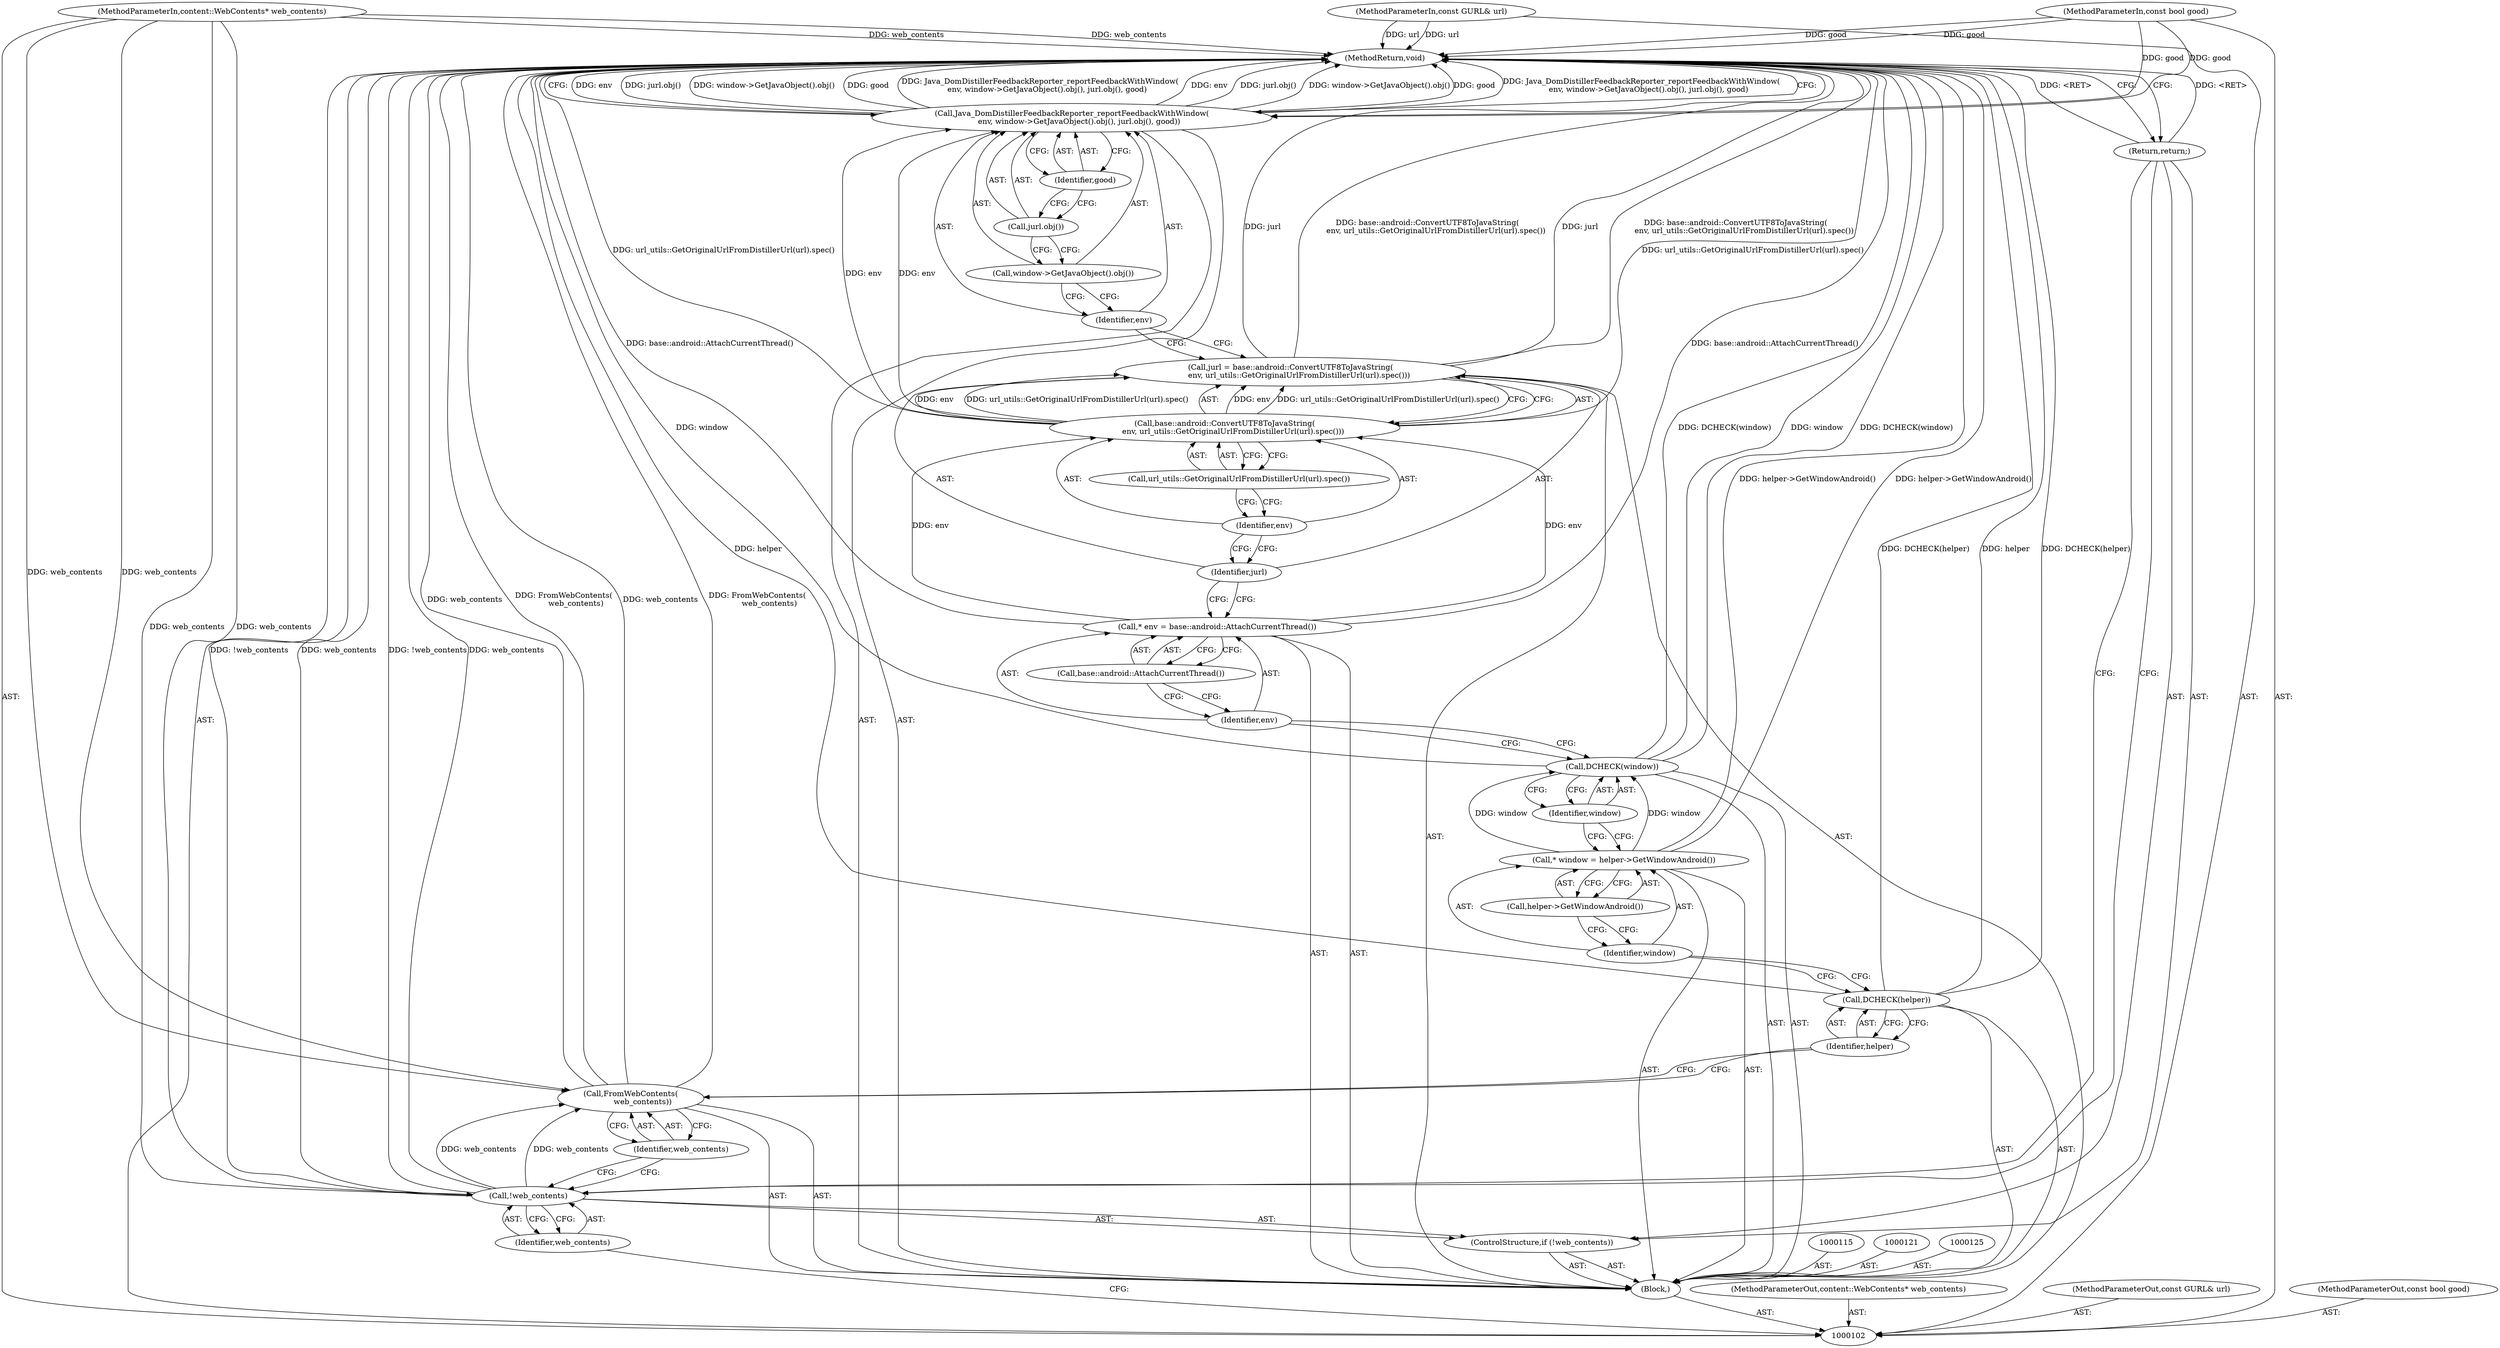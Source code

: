 digraph "1_Chrome_dcd10462fb49c72544719c490238f3a35edf3fc6_0" {
"1000136" [label="(MethodReturn,void)"];
"1000112" [label="(Identifier,web_contents)"];
"1000113" [label="(Call,DCHECK(helper))"];
"1000114" [label="(Identifier,helper)"];
"1000116" [label="(Call,* window = helper->GetWindowAndroid())"];
"1000117" [label="(Identifier,window)"];
"1000118" [label="(Call,helper->GetWindowAndroid())"];
"1000119" [label="(Call,DCHECK(window))"];
"1000120" [label="(Identifier,window)"];
"1000123" [label="(Identifier,env)"];
"1000124" [label="(Call,base::android::AttachCurrentThread())"];
"1000122" [label="(Call,* env = base::android::AttachCurrentThread())"];
"1000126" [label="(Call,jurl = base::android::ConvertUTF8ToJavaString(\n       env, url_utils::GetOriginalUrlFromDistillerUrl(url).spec()))"];
"1000127" [label="(Identifier,jurl)"];
"1000128" [label="(Call,base::android::ConvertUTF8ToJavaString(\n       env, url_utils::GetOriginalUrlFromDistillerUrl(url).spec()))"];
"1000130" [label="(Call,url_utils::GetOriginalUrlFromDistillerUrl(url).spec())"];
"1000129" [label="(Identifier,env)"];
"1000131" [label="(Call,Java_DomDistillerFeedbackReporter_reportFeedbackWithWindow(\n      env, window->GetJavaObject().obj(), jurl.obj(), good))"];
"1000133" [label="(Call,window->GetJavaObject().obj())"];
"1000134" [label="(Call,jurl.obj())"];
"1000135" [label="(Identifier,good)"];
"1000132" [label="(Identifier,env)"];
"1000103" [label="(MethodParameterIn,content::WebContents* web_contents)"];
"1000190" [label="(MethodParameterOut,content::WebContents* web_contents)"];
"1000104" [label="(MethodParameterIn,const GURL& url)"];
"1000191" [label="(MethodParameterOut,const GURL& url)"];
"1000106" [label="(Block,)"];
"1000105" [label="(MethodParameterIn,const bool good)"];
"1000192" [label="(MethodParameterOut,const bool good)"];
"1000107" [label="(ControlStructure,if (!web_contents))"];
"1000108" [label="(Call,!web_contents)"];
"1000109" [label="(Identifier,web_contents)"];
"1000110" [label="(Return,return;)"];
"1000111" [label="(Call,FromWebContents(\n          web_contents))"];
"1000136" -> "1000102"  [label="AST: "];
"1000136" -> "1000110"  [label="CFG: "];
"1000136" -> "1000131"  [label="CFG: "];
"1000108" -> "1000136"  [label="DDG: !web_contents"];
"1000108" -> "1000136"  [label="DDG: web_contents"];
"1000104" -> "1000136"  [label="DDG: url"];
"1000105" -> "1000136"  [label="DDG: good"];
"1000113" -> "1000136"  [label="DDG: helper"];
"1000113" -> "1000136"  [label="DDG: DCHECK(helper)"];
"1000131" -> "1000136"  [label="DDG: env"];
"1000131" -> "1000136"  [label="DDG: jurl.obj()"];
"1000131" -> "1000136"  [label="DDG: window->GetJavaObject().obj()"];
"1000131" -> "1000136"  [label="DDG: good"];
"1000131" -> "1000136"  [label="DDG: Java_DomDistillerFeedbackReporter_reportFeedbackWithWindow(\n      env, window->GetJavaObject().obj(), jurl.obj(), good)"];
"1000126" -> "1000136"  [label="DDG: jurl"];
"1000126" -> "1000136"  [label="DDG: base::android::ConvertUTF8ToJavaString(\n       env, url_utils::GetOriginalUrlFromDistillerUrl(url).spec())"];
"1000116" -> "1000136"  [label="DDG: helper->GetWindowAndroid()"];
"1000119" -> "1000136"  [label="DDG: DCHECK(window)"];
"1000119" -> "1000136"  [label="DDG: window"];
"1000128" -> "1000136"  [label="DDG: url_utils::GetOriginalUrlFromDistillerUrl(url).spec()"];
"1000103" -> "1000136"  [label="DDG: web_contents"];
"1000111" -> "1000136"  [label="DDG: web_contents"];
"1000111" -> "1000136"  [label="DDG: FromWebContents(\n          web_contents)"];
"1000122" -> "1000136"  [label="DDG: base::android::AttachCurrentThread()"];
"1000110" -> "1000136"  [label="DDG: <RET>"];
"1000112" -> "1000111"  [label="AST: "];
"1000112" -> "1000108"  [label="CFG: "];
"1000111" -> "1000112"  [label="CFG: "];
"1000113" -> "1000106"  [label="AST: "];
"1000113" -> "1000114"  [label="CFG: "];
"1000114" -> "1000113"  [label="AST: "];
"1000117" -> "1000113"  [label="CFG: "];
"1000113" -> "1000136"  [label="DDG: helper"];
"1000113" -> "1000136"  [label="DDG: DCHECK(helper)"];
"1000114" -> "1000113"  [label="AST: "];
"1000114" -> "1000111"  [label="CFG: "];
"1000113" -> "1000114"  [label="CFG: "];
"1000116" -> "1000106"  [label="AST: "];
"1000116" -> "1000118"  [label="CFG: "];
"1000117" -> "1000116"  [label="AST: "];
"1000118" -> "1000116"  [label="AST: "];
"1000120" -> "1000116"  [label="CFG: "];
"1000116" -> "1000136"  [label="DDG: helper->GetWindowAndroid()"];
"1000116" -> "1000119"  [label="DDG: window"];
"1000117" -> "1000116"  [label="AST: "];
"1000117" -> "1000113"  [label="CFG: "];
"1000118" -> "1000117"  [label="CFG: "];
"1000118" -> "1000116"  [label="AST: "];
"1000118" -> "1000117"  [label="CFG: "];
"1000116" -> "1000118"  [label="CFG: "];
"1000119" -> "1000106"  [label="AST: "];
"1000119" -> "1000120"  [label="CFG: "];
"1000120" -> "1000119"  [label="AST: "];
"1000123" -> "1000119"  [label="CFG: "];
"1000119" -> "1000136"  [label="DDG: DCHECK(window)"];
"1000119" -> "1000136"  [label="DDG: window"];
"1000116" -> "1000119"  [label="DDG: window"];
"1000120" -> "1000119"  [label="AST: "];
"1000120" -> "1000116"  [label="CFG: "];
"1000119" -> "1000120"  [label="CFG: "];
"1000123" -> "1000122"  [label="AST: "];
"1000123" -> "1000119"  [label="CFG: "];
"1000124" -> "1000123"  [label="CFG: "];
"1000124" -> "1000122"  [label="AST: "];
"1000124" -> "1000123"  [label="CFG: "];
"1000122" -> "1000124"  [label="CFG: "];
"1000122" -> "1000106"  [label="AST: "];
"1000122" -> "1000124"  [label="CFG: "];
"1000123" -> "1000122"  [label="AST: "];
"1000124" -> "1000122"  [label="AST: "];
"1000127" -> "1000122"  [label="CFG: "];
"1000122" -> "1000136"  [label="DDG: base::android::AttachCurrentThread()"];
"1000122" -> "1000128"  [label="DDG: env"];
"1000126" -> "1000106"  [label="AST: "];
"1000126" -> "1000128"  [label="CFG: "];
"1000127" -> "1000126"  [label="AST: "];
"1000128" -> "1000126"  [label="AST: "];
"1000132" -> "1000126"  [label="CFG: "];
"1000126" -> "1000136"  [label="DDG: jurl"];
"1000126" -> "1000136"  [label="DDG: base::android::ConvertUTF8ToJavaString(\n       env, url_utils::GetOriginalUrlFromDistillerUrl(url).spec())"];
"1000128" -> "1000126"  [label="DDG: env"];
"1000128" -> "1000126"  [label="DDG: url_utils::GetOriginalUrlFromDistillerUrl(url).spec()"];
"1000127" -> "1000126"  [label="AST: "];
"1000127" -> "1000122"  [label="CFG: "];
"1000129" -> "1000127"  [label="CFG: "];
"1000128" -> "1000126"  [label="AST: "];
"1000128" -> "1000130"  [label="CFG: "];
"1000129" -> "1000128"  [label="AST: "];
"1000130" -> "1000128"  [label="AST: "];
"1000126" -> "1000128"  [label="CFG: "];
"1000128" -> "1000136"  [label="DDG: url_utils::GetOriginalUrlFromDistillerUrl(url).spec()"];
"1000128" -> "1000126"  [label="DDG: env"];
"1000128" -> "1000126"  [label="DDG: url_utils::GetOriginalUrlFromDistillerUrl(url).spec()"];
"1000122" -> "1000128"  [label="DDG: env"];
"1000128" -> "1000131"  [label="DDG: env"];
"1000130" -> "1000128"  [label="AST: "];
"1000130" -> "1000129"  [label="CFG: "];
"1000128" -> "1000130"  [label="CFG: "];
"1000129" -> "1000128"  [label="AST: "];
"1000129" -> "1000127"  [label="CFG: "];
"1000130" -> "1000129"  [label="CFG: "];
"1000131" -> "1000106"  [label="AST: "];
"1000131" -> "1000135"  [label="CFG: "];
"1000132" -> "1000131"  [label="AST: "];
"1000133" -> "1000131"  [label="AST: "];
"1000134" -> "1000131"  [label="AST: "];
"1000135" -> "1000131"  [label="AST: "];
"1000136" -> "1000131"  [label="CFG: "];
"1000131" -> "1000136"  [label="DDG: env"];
"1000131" -> "1000136"  [label="DDG: jurl.obj()"];
"1000131" -> "1000136"  [label="DDG: window->GetJavaObject().obj()"];
"1000131" -> "1000136"  [label="DDG: good"];
"1000131" -> "1000136"  [label="DDG: Java_DomDistillerFeedbackReporter_reportFeedbackWithWindow(\n      env, window->GetJavaObject().obj(), jurl.obj(), good)"];
"1000128" -> "1000131"  [label="DDG: env"];
"1000105" -> "1000131"  [label="DDG: good"];
"1000133" -> "1000131"  [label="AST: "];
"1000133" -> "1000132"  [label="CFG: "];
"1000134" -> "1000133"  [label="CFG: "];
"1000134" -> "1000131"  [label="AST: "];
"1000134" -> "1000133"  [label="CFG: "];
"1000135" -> "1000134"  [label="CFG: "];
"1000135" -> "1000131"  [label="AST: "];
"1000135" -> "1000134"  [label="CFG: "];
"1000131" -> "1000135"  [label="CFG: "];
"1000132" -> "1000131"  [label="AST: "];
"1000132" -> "1000126"  [label="CFG: "];
"1000133" -> "1000132"  [label="CFG: "];
"1000103" -> "1000102"  [label="AST: "];
"1000103" -> "1000136"  [label="DDG: web_contents"];
"1000103" -> "1000108"  [label="DDG: web_contents"];
"1000103" -> "1000111"  [label="DDG: web_contents"];
"1000190" -> "1000102"  [label="AST: "];
"1000104" -> "1000102"  [label="AST: "];
"1000104" -> "1000136"  [label="DDG: url"];
"1000191" -> "1000102"  [label="AST: "];
"1000106" -> "1000102"  [label="AST: "];
"1000107" -> "1000106"  [label="AST: "];
"1000111" -> "1000106"  [label="AST: "];
"1000113" -> "1000106"  [label="AST: "];
"1000115" -> "1000106"  [label="AST: "];
"1000116" -> "1000106"  [label="AST: "];
"1000119" -> "1000106"  [label="AST: "];
"1000121" -> "1000106"  [label="AST: "];
"1000122" -> "1000106"  [label="AST: "];
"1000125" -> "1000106"  [label="AST: "];
"1000126" -> "1000106"  [label="AST: "];
"1000131" -> "1000106"  [label="AST: "];
"1000105" -> "1000102"  [label="AST: "];
"1000105" -> "1000136"  [label="DDG: good"];
"1000105" -> "1000131"  [label="DDG: good"];
"1000192" -> "1000102"  [label="AST: "];
"1000107" -> "1000106"  [label="AST: "];
"1000108" -> "1000107"  [label="AST: "];
"1000110" -> "1000107"  [label="AST: "];
"1000108" -> "1000107"  [label="AST: "];
"1000108" -> "1000109"  [label="CFG: "];
"1000109" -> "1000108"  [label="AST: "];
"1000110" -> "1000108"  [label="CFG: "];
"1000112" -> "1000108"  [label="CFG: "];
"1000108" -> "1000136"  [label="DDG: !web_contents"];
"1000108" -> "1000136"  [label="DDG: web_contents"];
"1000103" -> "1000108"  [label="DDG: web_contents"];
"1000108" -> "1000111"  [label="DDG: web_contents"];
"1000109" -> "1000108"  [label="AST: "];
"1000109" -> "1000102"  [label="CFG: "];
"1000108" -> "1000109"  [label="CFG: "];
"1000110" -> "1000107"  [label="AST: "];
"1000110" -> "1000108"  [label="CFG: "];
"1000136" -> "1000110"  [label="CFG: "];
"1000110" -> "1000136"  [label="DDG: <RET>"];
"1000111" -> "1000106"  [label="AST: "];
"1000111" -> "1000112"  [label="CFG: "];
"1000112" -> "1000111"  [label="AST: "];
"1000114" -> "1000111"  [label="CFG: "];
"1000111" -> "1000136"  [label="DDG: web_contents"];
"1000111" -> "1000136"  [label="DDG: FromWebContents(\n          web_contents)"];
"1000108" -> "1000111"  [label="DDG: web_contents"];
"1000103" -> "1000111"  [label="DDG: web_contents"];
}
